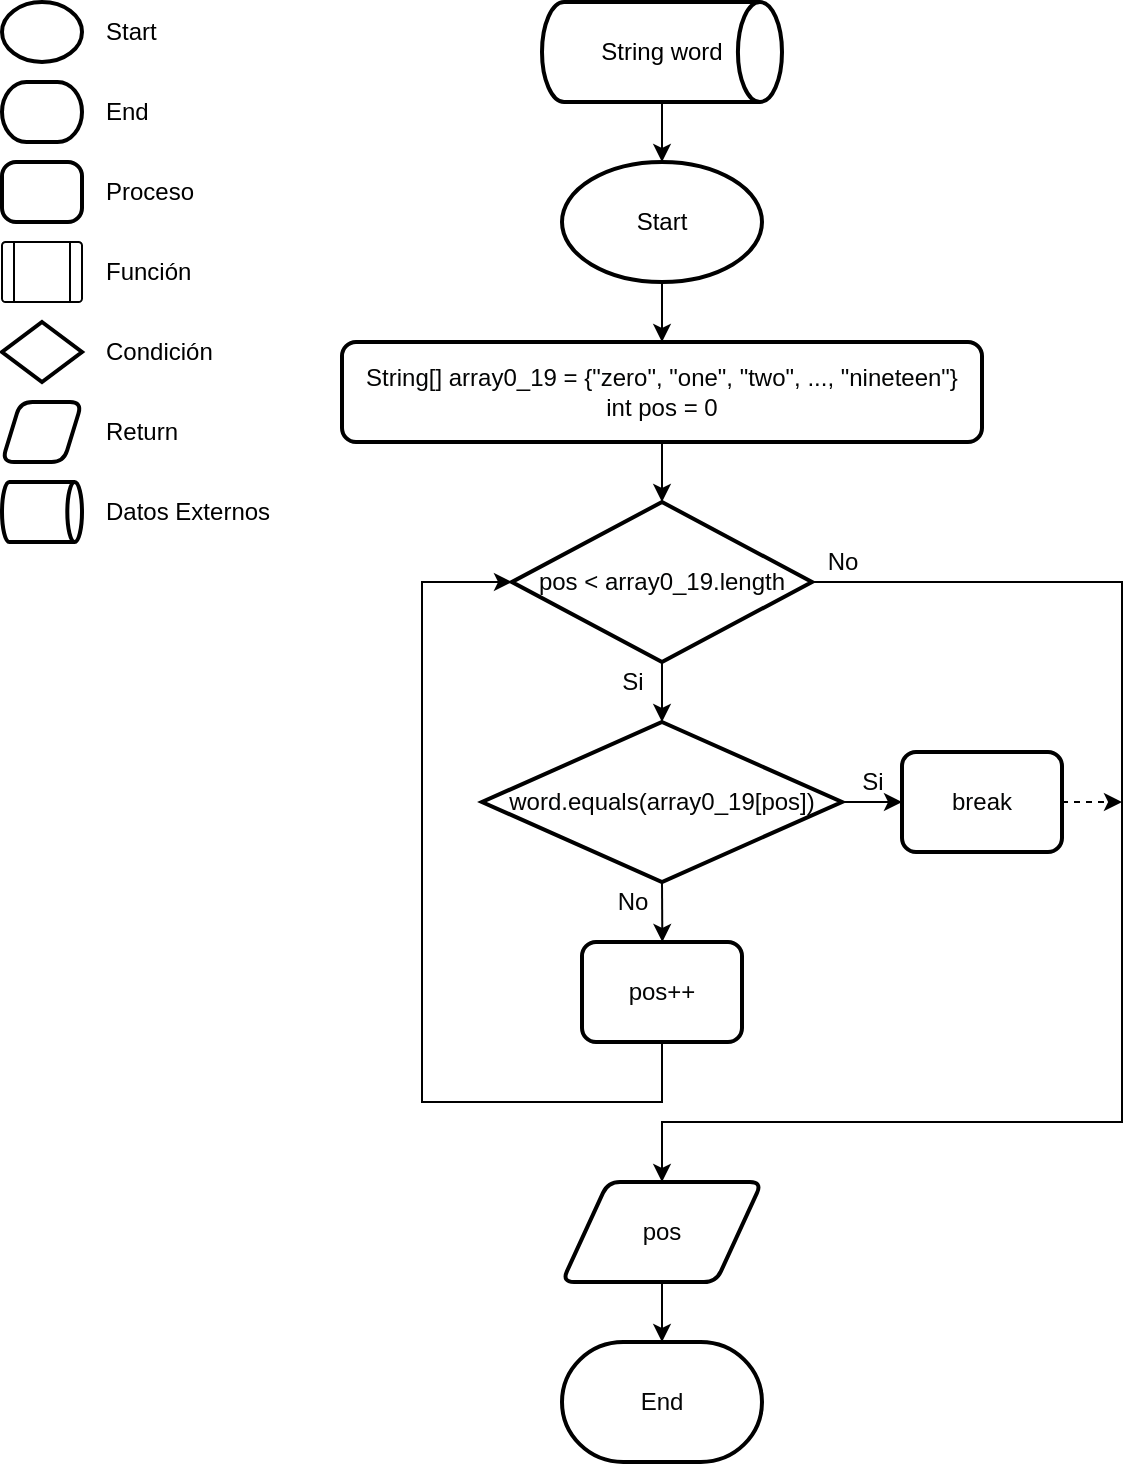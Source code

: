 <mxfile version="15.8.7" type="github">
  <diagram id="yAwBeGdq4H0HOLwnNOU5" name="Page-1">
    <mxGraphModel dx="2375" dy="880" grid="1" gridSize="10" guides="1" tooltips="1" connect="1" arrows="1" fold="1" page="1" pageScale="1" pageWidth="827" pageHeight="1169" math="0" shadow="0">
      <root>
        <mxCell id="0" />
        <mxCell id="1" parent="0" />
        <mxCell id="KE7vJkWx6Vh3n3FuZiOd-1" value="" style="strokeWidth=2;html=1;shape=mxgraph.flowchart.start_1;whiteSpace=wrap;fillColor=default;align=center;" vertex="1" parent="1">
          <mxGeometry x="-190" y="50" width="40" height="30" as="geometry" />
        </mxCell>
        <mxCell id="KE7vJkWx6Vh3n3FuZiOd-2" value="" style="strokeWidth=2;html=1;shape=mxgraph.flowchart.terminator;whiteSpace=wrap;fillColor=default;align=center;" vertex="1" parent="1">
          <mxGeometry x="-190" y="90" width="40" height="30" as="geometry" />
        </mxCell>
        <mxCell id="KE7vJkWx6Vh3n3FuZiOd-3" value="" style="rounded=1;whiteSpace=wrap;html=1;absoluteArcSize=1;arcSize=14;strokeWidth=2;fillColor=default;align=center;" vertex="1" parent="1">
          <mxGeometry x="-190" y="130" width="40" height="30" as="geometry" />
        </mxCell>
        <mxCell id="KE7vJkWx6Vh3n3FuZiOd-4" value="" style="verticalLabelPosition=bottom;verticalAlign=top;html=1;shape=process;whiteSpace=wrap;rounded=1;size=0.14;arcSize=6;fillColor=default;" vertex="1" parent="1">
          <mxGeometry x="-190" y="170" width="40" height="30" as="geometry" />
        </mxCell>
        <mxCell id="KE7vJkWx6Vh3n3FuZiOd-5" value="&lt;div align=&quot;left&quot;&gt;Start&lt;/div&gt;" style="text;html=1;align=left;verticalAlign=middle;resizable=0;points=[];autosize=1;strokeColor=none;fillColor=none;" vertex="1" parent="1">
          <mxGeometry x="-140" y="55" width="40" height="20" as="geometry" />
        </mxCell>
        <mxCell id="KE7vJkWx6Vh3n3FuZiOd-6" value="&lt;div align=&quot;left&quot;&gt;End&lt;/div&gt;" style="text;html=1;align=left;verticalAlign=middle;resizable=0;points=[];autosize=1;strokeColor=none;fillColor=none;" vertex="1" parent="1">
          <mxGeometry x="-140" y="95" width="40" height="20" as="geometry" />
        </mxCell>
        <mxCell id="KE7vJkWx6Vh3n3FuZiOd-7" value="&lt;div align=&quot;left&quot;&gt;Proceso&lt;/div&gt;" style="text;html=1;align=left;verticalAlign=middle;resizable=0;points=[];autosize=1;strokeColor=none;fillColor=none;" vertex="1" parent="1">
          <mxGeometry x="-140" y="135" width="60" height="20" as="geometry" />
        </mxCell>
        <mxCell id="KE7vJkWx6Vh3n3FuZiOd-8" value="Función" style="text;html=1;align=left;verticalAlign=middle;resizable=0;points=[];autosize=1;strokeColor=none;fillColor=none;" vertex="1" parent="1">
          <mxGeometry x="-140" y="175" width="60" height="20" as="geometry" />
        </mxCell>
        <mxCell id="KE7vJkWx6Vh3n3FuZiOd-9" value="" style="strokeWidth=2;html=1;shape=mxgraph.flowchart.decision;whiteSpace=wrap;fillColor=default;align=left;" vertex="1" parent="1">
          <mxGeometry x="-190" y="210" width="40" height="30" as="geometry" />
        </mxCell>
        <mxCell id="KE7vJkWx6Vh3n3FuZiOd-10" value="Condición" style="text;html=1;align=left;verticalAlign=middle;resizable=0;points=[];autosize=1;strokeColor=none;fillColor=none;" vertex="1" parent="1">
          <mxGeometry x="-140" y="215" width="70" height="20" as="geometry" />
        </mxCell>
        <mxCell id="KE7vJkWx6Vh3n3FuZiOd-11" value="" style="shape=parallelogram;html=1;strokeWidth=2;perimeter=parallelogramPerimeter;whiteSpace=wrap;rounded=1;arcSize=12;size=0.23;fillColor=default;align=center;" vertex="1" parent="1">
          <mxGeometry x="-190" y="250" width="40" height="30" as="geometry" />
        </mxCell>
        <mxCell id="KE7vJkWx6Vh3n3FuZiOd-12" value="Return" style="text;html=1;align=left;verticalAlign=middle;resizable=0;points=[];autosize=1;strokeColor=none;fillColor=none;" vertex="1" parent="1">
          <mxGeometry x="-140" y="255" width="50" height="20" as="geometry" />
        </mxCell>
        <mxCell id="KE7vJkWx6Vh3n3FuZiOd-19" style="edgeStyle=orthogonalEdgeStyle;rounded=0;orthogonalLoop=1;jettySize=auto;html=1;exitX=0.5;exitY=1;exitDx=0;exitDy=0;exitPerimeter=0;fontFamily=Helvetica;fontColor=#040505;endArrow=classic;endFill=1;" edge="1" parent="1" source="KE7vJkWx6Vh3n3FuZiOd-13" target="KE7vJkWx6Vh3n3FuZiOd-18">
          <mxGeometry relative="1" as="geometry" />
        </mxCell>
        <mxCell id="KE7vJkWx6Vh3n3FuZiOd-13" value="Start" style="strokeWidth=2;html=1;shape=mxgraph.flowchart.start_1;whiteSpace=wrap;fillColor=default;align=center;" vertex="1" parent="1">
          <mxGeometry x="90" y="130" width="100" height="60" as="geometry" />
        </mxCell>
        <mxCell id="KE7vJkWx6Vh3n3FuZiOd-14" value="" style="strokeWidth=2;html=1;shape=mxgraph.flowchart.direct_data;whiteSpace=wrap;" vertex="1" parent="1">
          <mxGeometry x="-190" y="290" width="40" height="30" as="geometry" />
        </mxCell>
        <mxCell id="KE7vJkWx6Vh3n3FuZiOd-15" value="Datos Externos" style="text;html=1;align=left;verticalAlign=middle;resizable=0;points=[];autosize=1;strokeColor=none;fillColor=none;" vertex="1" parent="1">
          <mxGeometry x="-140" y="295" width="100" height="20" as="geometry" />
        </mxCell>
        <mxCell id="KE7vJkWx6Vh3n3FuZiOd-16" style="edgeStyle=orthogonalEdgeStyle;rounded=0;orthogonalLoop=1;jettySize=auto;html=1;exitX=0.5;exitY=1;exitDx=0;exitDy=0;exitPerimeter=0;entryX=0.5;entryY=0;entryDx=0;entryDy=0;entryPerimeter=0;" edge="1" parent="1" source="KE7vJkWx6Vh3n3FuZiOd-17" target="KE7vJkWx6Vh3n3FuZiOd-13">
          <mxGeometry relative="1" as="geometry" />
        </mxCell>
        <mxCell id="KE7vJkWx6Vh3n3FuZiOd-17" value="String word" style="strokeWidth=2;html=1;shape=mxgraph.flowchart.direct_data;whiteSpace=wrap;" vertex="1" parent="1">
          <mxGeometry x="80" y="50" width="120" height="50" as="geometry" />
        </mxCell>
        <mxCell id="KE7vJkWx6Vh3n3FuZiOd-21" style="edgeStyle=orthogonalEdgeStyle;rounded=0;orthogonalLoop=1;jettySize=auto;html=1;exitX=0.5;exitY=1;exitDx=0;exitDy=0;entryX=0.5;entryY=0;entryDx=0;entryDy=0;entryPerimeter=0;fontFamily=Helvetica;fontColor=#040505;endArrow=classic;endFill=1;" edge="1" parent="1" source="KE7vJkWx6Vh3n3FuZiOd-18" target="KE7vJkWx6Vh3n3FuZiOd-20">
          <mxGeometry relative="1" as="geometry" />
        </mxCell>
        <mxCell id="KE7vJkWx6Vh3n3FuZiOd-18" value="&lt;div&gt;String[] array0_19 = {&quot;zero&quot;, &quot;one&quot;, &quot;two&quot;, ..., &quot;nineteen&quot;}&lt;br&gt;&lt;/div&gt;int pos = 0" style="rounded=1;whiteSpace=wrap;html=1;absoluteArcSize=1;arcSize=14;strokeWidth=2;labelBackgroundColor=none;fontFamily=Helvetica;fontColor=#040505;" vertex="1" parent="1">
          <mxGeometry x="-20" y="220" width="320" height="50" as="geometry" />
        </mxCell>
        <mxCell id="KE7vJkWx6Vh3n3FuZiOd-25" style="edgeStyle=orthogonalEdgeStyle;rounded=0;orthogonalLoop=1;jettySize=auto;html=1;exitX=0.5;exitY=1;exitDx=0;exitDy=0;exitPerimeter=0;entryX=0.5;entryY=0;entryDx=0;entryDy=0;entryPerimeter=0;fontFamily=Helvetica;fontColor=#040505;endArrow=classic;endFill=1;" edge="1" parent="1" source="KE7vJkWx6Vh3n3FuZiOd-20" target="KE7vJkWx6Vh3n3FuZiOd-24">
          <mxGeometry relative="1" as="geometry" />
        </mxCell>
        <mxCell id="KE7vJkWx6Vh3n3FuZiOd-32" style="edgeStyle=orthogonalEdgeStyle;rounded=0;orthogonalLoop=1;jettySize=auto;html=1;exitX=1;exitY=0.5;exitDx=0;exitDy=0;exitPerimeter=0;fontFamily=Helvetica;fontColor=#040505;endArrow=classic;endFill=1;entryX=0.5;entryY=0;entryDx=0;entryDy=0;" edge="1" parent="1" source="KE7vJkWx6Vh3n3FuZiOd-20" target="KE7vJkWx6Vh3n3FuZiOd-33">
          <mxGeometry relative="1" as="geometry">
            <mxPoint x="280" y="600" as="targetPoint" />
            <Array as="points">
              <mxPoint x="370" y="340" />
              <mxPoint x="370" y="610" />
              <mxPoint x="140" y="610" />
            </Array>
          </mxGeometry>
        </mxCell>
        <mxCell id="KE7vJkWx6Vh3n3FuZiOd-20" value="pos &amp;lt; array0_19.length" style="strokeWidth=2;html=1;shape=mxgraph.flowchart.decision;whiteSpace=wrap;labelBackgroundColor=none;fontFamily=Helvetica;fontColor=#040505;" vertex="1" parent="1">
          <mxGeometry x="65" y="300" width="150" height="80" as="geometry" />
        </mxCell>
        <mxCell id="KE7vJkWx6Vh3n3FuZiOd-22" value="No" style="text;html=1;align=center;verticalAlign=middle;resizable=0;points=[];autosize=1;strokeColor=none;fillColor=none;fontFamily=Helvetica;fontColor=#040505;" vertex="1" parent="1">
          <mxGeometry x="215" y="320" width="30" height="20" as="geometry" />
        </mxCell>
        <mxCell id="KE7vJkWx6Vh3n3FuZiOd-23" value="Si" style="text;html=1;align=center;verticalAlign=middle;resizable=0;points=[];autosize=1;strokeColor=none;fillColor=none;fontFamily=Helvetica;fontColor=#040505;" vertex="1" parent="1">
          <mxGeometry x="110" y="380" width="30" height="20" as="geometry" />
        </mxCell>
        <mxCell id="KE7vJkWx6Vh3n3FuZiOd-28" style="edgeStyle=orthogonalEdgeStyle;rounded=0;orthogonalLoop=1;jettySize=auto;html=1;exitX=0.5;exitY=1;exitDx=0;exitDy=0;exitPerimeter=0;fontFamily=Helvetica;fontColor=#040505;endArrow=classic;endFill=1;" edge="1" parent="1" source="KE7vJkWx6Vh3n3FuZiOd-24">
          <mxGeometry relative="1" as="geometry">
            <mxPoint x="140.172" y="520" as="targetPoint" />
          </mxGeometry>
        </mxCell>
        <mxCell id="KE7vJkWx6Vh3n3FuZiOd-39" style="edgeStyle=orthogonalEdgeStyle;rounded=0;orthogonalLoop=1;jettySize=auto;html=1;exitX=1;exitY=0.5;exitDx=0;exitDy=0;exitPerimeter=0;entryX=0;entryY=0.5;entryDx=0;entryDy=0;fontFamily=Helvetica;fontColor=#040505;endArrow=classic;endFill=1;" edge="1" parent="1" source="KE7vJkWx6Vh3n3FuZiOd-24" target="KE7vJkWx6Vh3n3FuZiOd-38">
          <mxGeometry relative="1" as="geometry" />
        </mxCell>
        <mxCell id="KE7vJkWx6Vh3n3FuZiOd-24" value="word.equals(array0_19[pos])" style="strokeWidth=2;html=1;shape=mxgraph.flowchart.decision;whiteSpace=wrap;labelBackgroundColor=none;fontFamily=Helvetica;fontColor=#040505;" vertex="1" parent="1">
          <mxGeometry x="50" y="410" width="180" height="80" as="geometry" />
        </mxCell>
        <mxCell id="KE7vJkWx6Vh3n3FuZiOd-26" value="Si" style="text;html=1;align=center;verticalAlign=middle;resizable=0;points=[];autosize=1;strokeColor=none;fillColor=none;fontFamily=Helvetica;fontColor=#040505;" vertex="1" parent="1">
          <mxGeometry x="230" y="430" width="30" height="20" as="geometry" />
        </mxCell>
        <mxCell id="KE7vJkWx6Vh3n3FuZiOd-27" value="No" style="text;html=1;align=center;verticalAlign=middle;resizable=0;points=[];autosize=1;strokeColor=none;fillColor=none;fontFamily=Helvetica;fontColor=#040505;" vertex="1" parent="1">
          <mxGeometry x="110" y="490" width="30" height="20" as="geometry" />
        </mxCell>
        <mxCell id="KE7vJkWx6Vh3n3FuZiOd-31" style="edgeStyle=orthogonalEdgeStyle;rounded=0;orthogonalLoop=1;jettySize=auto;html=1;exitX=0.5;exitY=1;exitDx=0;exitDy=0;entryX=0;entryY=0.5;entryDx=0;entryDy=0;entryPerimeter=0;fontFamily=Helvetica;fontColor=#040505;endArrow=classic;endFill=1;" edge="1" parent="1" source="KE7vJkWx6Vh3n3FuZiOd-30" target="KE7vJkWx6Vh3n3FuZiOd-20">
          <mxGeometry relative="1" as="geometry">
            <Array as="points">
              <mxPoint x="140" y="600" />
              <mxPoint x="20" y="600" />
              <mxPoint x="20" y="340" />
            </Array>
          </mxGeometry>
        </mxCell>
        <mxCell id="KE7vJkWx6Vh3n3FuZiOd-30" value="pos++" style="rounded=1;whiteSpace=wrap;html=1;absoluteArcSize=1;arcSize=14;strokeWidth=2;labelBackgroundColor=none;fontFamily=Helvetica;fontColor=#040505;" vertex="1" parent="1">
          <mxGeometry x="100" y="520" width="80" height="50" as="geometry" />
        </mxCell>
        <mxCell id="KE7vJkWx6Vh3n3FuZiOd-35" value="" style="edgeStyle=orthogonalEdgeStyle;rounded=0;orthogonalLoop=1;jettySize=auto;html=1;fontFamily=Helvetica;fontColor=#040505;endArrow=classic;endFill=1;" edge="1" parent="1" source="KE7vJkWx6Vh3n3FuZiOd-33" target="KE7vJkWx6Vh3n3FuZiOd-34">
          <mxGeometry relative="1" as="geometry" />
        </mxCell>
        <mxCell id="KE7vJkWx6Vh3n3FuZiOd-33" value="pos" style="shape=parallelogram;html=1;strokeWidth=2;perimeter=parallelogramPerimeter;whiteSpace=wrap;rounded=1;arcSize=12;size=0.23;labelBackgroundColor=none;fontFamily=Helvetica;fontColor=#040505;" vertex="1" parent="1">
          <mxGeometry x="90" y="640" width="100" height="50" as="geometry" />
        </mxCell>
        <mxCell id="KE7vJkWx6Vh3n3FuZiOd-34" value="End" style="strokeWidth=2;html=1;shape=mxgraph.flowchart.terminator;whiteSpace=wrap;labelBackgroundColor=none;fontFamily=Helvetica;fontColor=#040505;" vertex="1" parent="1">
          <mxGeometry x="90" y="720" width="100" height="60" as="geometry" />
        </mxCell>
        <mxCell id="KE7vJkWx6Vh3n3FuZiOd-40" style="edgeStyle=orthogonalEdgeStyle;rounded=0;orthogonalLoop=1;jettySize=auto;html=1;exitX=1;exitY=0.5;exitDx=0;exitDy=0;fontFamily=Helvetica;fontColor=#040505;endArrow=classic;endFill=1;dashed=1;" edge="1" parent="1" source="KE7vJkWx6Vh3n3FuZiOd-38">
          <mxGeometry relative="1" as="geometry">
            <mxPoint x="370" y="450.19" as="targetPoint" />
          </mxGeometry>
        </mxCell>
        <mxCell id="KE7vJkWx6Vh3n3FuZiOd-38" value="break" style="rounded=1;whiteSpace=wrap;html=1;absoluteArcSize=1;arcSize=14;strokeWidth=2;labelBackgroundColor=none;fontFamily=Helvetica;fontColor=#040505;" vertex="1" parent="1">
          <mxGeometry x="260" y="425" width="80" height="50" as="geometry" />
        </mxCell>
      </root>
    </mxGraphModel>
  </diagram>
</mxfile>

